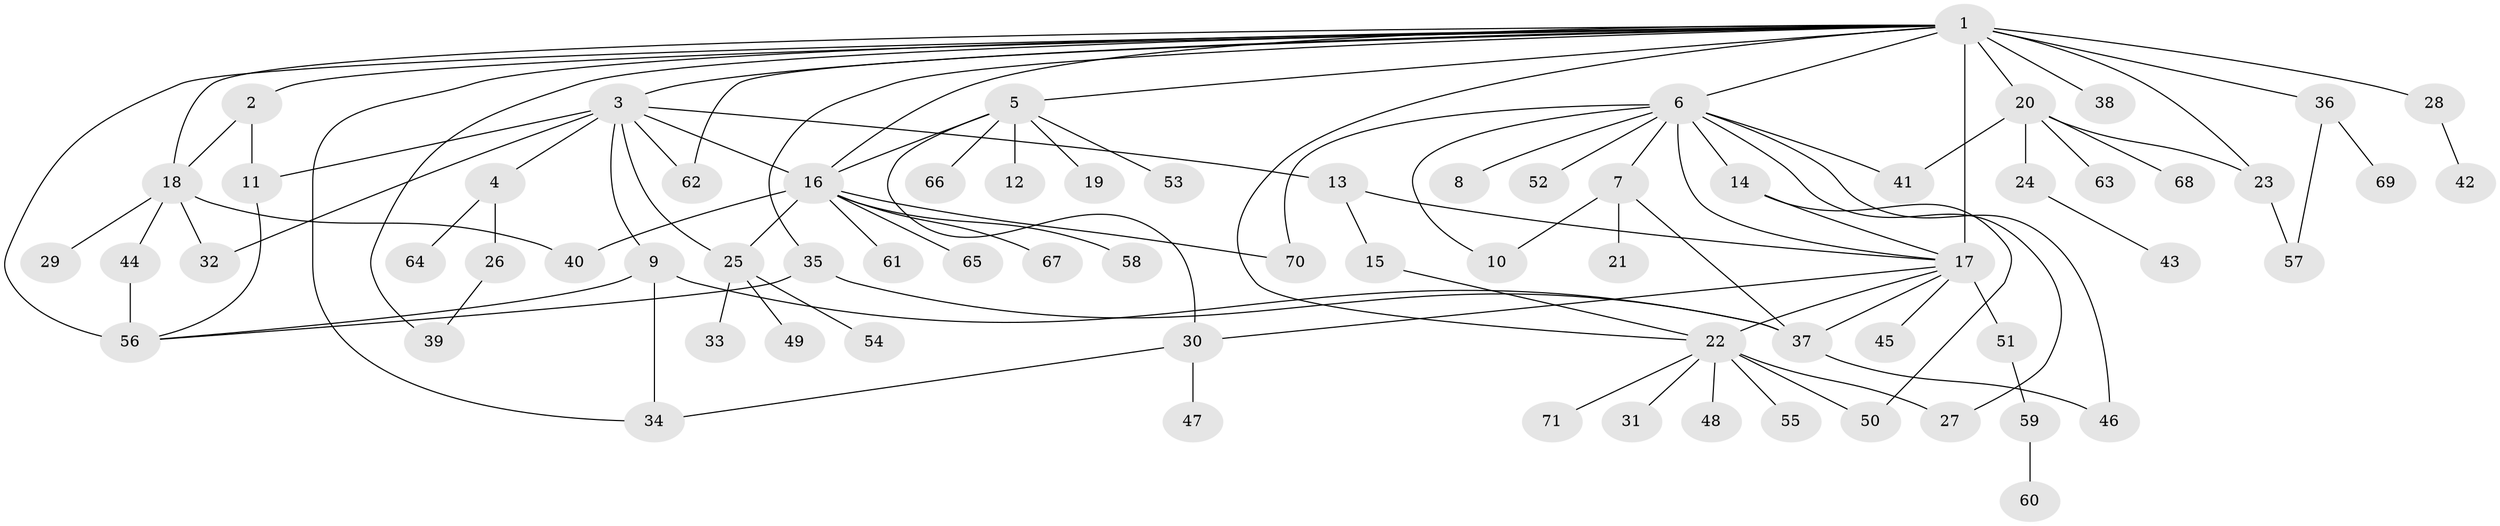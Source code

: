 // original degree distribution, {43: 0.007042253521126761, 4: 0.04225352112676056, 12: 0.02112676056338028, 8: 0.02112676056338028, 1: 0.5704225352112676, 7: 0.028169014084507043, 2: 0.18309859154929578, 5: 0.028169014084507043, 11: 0.007042253521126761, 3: 0.07746478873239436, 6: 0.014084507042253521}
// Generated by graph-tools (version 1.1) at 2025/35/03/09/25 02:35:37]
// undirected, 71 vertices, 102 edges
graph export_dot {
graph [start="1"]
  node [color=gray90,style=filled];
  1;
  2;
  3;
  4;
  5;
  6;
  7;
  8;
  9;
  10;
  11;
  12;
  13;
  14;
  15;
  16;
  17;
  18;
  19;
  20;
  21;
  22;
  23;
  24;
  25;
  26;
  27;
  28;
  29;
  30;
  31;
  32;
  33;
  34;
  35;
  36;
  37;
  38;
  39;
  40;
  41;
  42;
  43;
  44;
  45;
  46;
  47;
  48;
  49;
  50;
  51;
  52;
  53;
  54;
  55;
  56;
  57;
  58;
  59;
  60;
  61;
  62;
  63;
  64;
  65;
  66;
  67;
  68;
  69;
  70;
  71;
  1 -- 2 [weight=1.0];
  1 -- 3 [weight=1.0];
  1 -- 5 [weight=1.0];
  1 -- 6 [weight=1.0];
  1 -- 16 [weight=1.0];
  1 -- 17 [weight=21.0];
  1 -- 18 [weight=1.0];
  1 -- 20 [weight=1.0];
  1 -- 22 [weight=1.0];
  1 -- 23 [weight=1.0];
  1 -- 28 [weight=1.0];
  1 -- 34 [weight=1.0];
  1 -- 35 [weight=1.0];
  1 -- 36 [weight=1.0];
  1 -- 38 [weight=1.0];
  1 -- 39 [weight=1.0];
  1 -- 56 [weight=2.0];
  1 -- 62 [weight=1.0];
  2 -- 11 [weight=1.0];
  2 -- 18 [weight=1.0];
  3 -- 4 [weight=1.0];
  3 -- 9 [weight=1.0];
  3 -- 11 [weight=2.0];
  3 -- 13 [weight=1.0];
  3 -- 16 [weight=1.0];
  3 -- 25 [weight=1.0];
  3 -- 32 [weight=1.0];
  3 -- 62 [weight=1.0];
  4 -- 26 [weight=1.0];
  4 -- 64 [weight=1.0];
  5 -- 12 [weight=1.0];
  5 -- 16 [weight=1.0];
  5 -- 19 [weight=1.0];
  5 -- 30 [weight=1.0];
  5 -- 53 [weight=1.0];
  5 -- 66 [weight=1.0];
  6 -- 7 [weight=1.0];
  6 -- 8 [weight=1.0];
  6 -- 10 [weight=1.0];
  6 -- 14 [weight=1.0];
  6 -- 17 [weight=1.0];
  6 -- 27 [weight=1.0];
  6 -- 41 [weight=1.0];
  6 -- 46 [weight=1.0];
  6 -- 52 [weight=1.0];
  6 -- 70 [weight=1.0];
  7 -- 10 [weight=1.0];
  7 -- 21 [weight=3.0];
  7 -- 37 [weight=1.0];
  9 -- 34 [weight=2.0];
  9 -- 37 [weight=1.0];
  9 -- 56 [weight=2.0];
  11 -- 56 [weight=1.0];
  13 -- 15 [weight=5.0];
  13 -- 17 [weight=1.0];
  14 -- 17 [weight=1.0];
  14 -- 50 [weight=2.0];
  15 -- 22 [weight=1.0];
  16 -- 25 [weight=1.0];
  16 -- 40 [weight=1.0];
  16 -- 58 [weight=1.0];
  16 -- 61 [weight=1.0];
  16 -- 65 [weight=1.0];
  16 -- 67 [weight=1.0];
  16 -- 70 [weight=1.0];
  17 -- 22 [weight=2.0];
  17 -- 30 [weight=1.0];
  17 -- 37 [weight=1.0];
  17 -- 45 [weight=1.0];
  17 -- 51 [weight=1.0];
  18 -- 29 [weight=1.0];
  18 -- 32 [weight=1.0];
  18 -- 40 [weight=1.0];
  18 -- 44 [weight=1.0];
  20 -- 23 [weight=1.0];
  20 -- 24 [weight=1.0];
  20 -- 41 [weight=1.0];
  20 -- 63 [weight=1.0];
  20 -- 68 [weight=1.0];
  22 -- 27 [weight=1.0];
  22 -- 31 [weight=1.0];
  22 -- 48 [weight=1.0];
  22 -- 50 [weight=1.0];
  22 -- 55 [weight=1.0];
  22 -- 71 [weight=1.0];
  23 -- 57 [weight=1.0];
  24 -- 43 [weight=1.0];
  25 -- 33 [weight=1.0];
  25 -- 49 [weight=1.0];
  25 -- 54 [weight=1.0];
  26 -- 39 [weight=1.0];
  28 -- 42 [weight=1.0];
  30 -- 34 [weight=1.0];
  30 -- 47 [weight=1.0];
  35 -- 37 [weight=1.0];
  35 -- 56 [weight=1.0];
  36 -- 57 [weight=1.0];
  36 -- 69 [weight=1.0];
  37 -- 46 [weight=2.0];
  44 -- 56 [weight=4.0];
  51 -- 59 [weight=1.0];
  59 -- 60 [weight=1.0];
}
